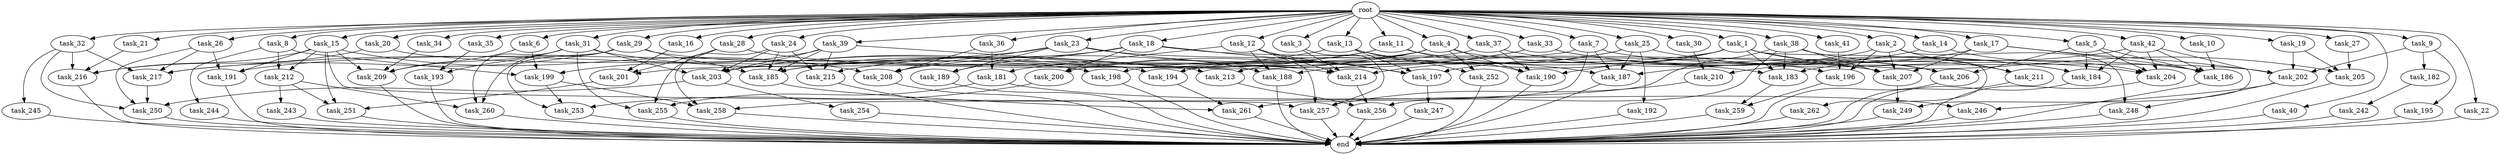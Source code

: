 digraph G {
  task_208 [size="1382979469.312000"];
  task_9 [size="1.024000"];
  task_191 [size="1623497637.888000"];
  task_247 [size="137438953.472000"];
  task_181 [size="858993459.200000"];
  task_27 [size="1.024000"];
  task_251 [size="1752346656.768000"];
  task_4 [size="1.024000"];
  task_2 [size="1.024000"];
  task_13 [size="1.024000"];
  task_260 [size="764504178.688000"];
  task_256 [size="773094113.280000"];
  task_207 [size="1675037245.440000"];
  task_186 [size="2456721293.312000"];
  task_41 [size="1.024000"];
  task_258 [size="1211180777.472000"];
  task_245 [size="34359738.368000"];
  task_6 [size="1.024000"];
  task_32 [size="1.024000"];
  task_216 [size="2448131358.720000"];
  task_189 [size="352187318.272000"];
  task_188 [size="1382979469.312000"];
  task_33 [size="1.024000"];
  task_259 [size="171798691.840000"];
  task_183 [size="1082331758.592000"];
  task_31 [size="1.024000"];
  task_14 [size="1.024000"];
  task_36 [size="1.024000"];
  task_16 [size="1.024000"];
  task_185 [size="2293512536.064000"];
  task_249 [size="841813590.016000"];
  task_194 [size="730144440.320000"];
  task_40 [size="1.024000"];
  task_252 [size="1408749273.088000"];
  task_15 [size="1.024000"];
  task_10 [size="1.024000"];
  task_29 [size="1.024000"];
  task_199 [size="1468878815.232000"];
  task_209 [size="2284922601.472000"];
  task_250 [size="635655159.808000"];
  task_205 [size="1717986918.400000"];
  task_190 [size="2413771620.352000"];
  task_26 [size="1.024000"];
  task_25 [size="1.024000"];
  task_201 [size="987842478.080000"];
  end [size="0.000000"];
  task_192 [size="695784701.952000"];
  task_19 [size="1.024000"];
  task_18 [size="1.024000"];
  task_12 [size="1.024000"];
  task_210 [size="858993459.200000"];
  task_182 [size="420906795.008000"];
  task_197 [size="1391569403.904000"];
  task_242 [size="858993459.200000"];
  task_253 [size="1477468749.824000"];
  task_202 [size="2216203124.736000"];
  task_246 [size="584115552.256000"];
  task_261 [size="2104533975.040000"];
  task_184 [size="1597727834.112000"];
  task_21 [size="1.024000"];
  task_37 [size="1.024000"];
  task_244 [size="77309411.328000"];
  task_196 [size="292057776.128000"];
  task_187 [size="1975684956.160000"];
  task_23 [size="1.024000"];
  root [size="0.000000"];
  task_5 [size="1.024000"];
  task_195 [size="420906795.008000"];
  task_193 [size="498216206.336000"];
  task_11 [size="1.024000"];
  task_243 [size="34359738.368000"];
  task_200 [size="987842478.080000"];
  task_3 [size="1.024000"];
  task_212 [size="936302870.528000"];
  task_213 [size="1554778161.152000"];
  task_206 [size="936302870.528000"];
  task_39 [size="1.024000"];
  task_22 [size="1.024000"];
  task_28 [size="1.024000"];
  task_7 [size="1.024000"];
  task_215 [size="1769526525.952000"];
  task_34 [size="1.024000"];
  task_262 [size="309237645.312000"];
  task_254 [size="77309411.328000"];
  task_257 [size="1932735283.200000"];
  task_211 [size="214748364.800000"];
  task_17 [size="1.024000"];
  task_248 [size="111669149.696000"];
  task_214 [size="1769526525.952000"];
  task_20 [size="1.024000"];
  task_217 [size="695784701.952000"];
  task_198 [size="1005022347.264000"];
  task_1 [size="1.024000"];
  task_42 [size="1.024000"];
  task_204 [size="1700807049.216000"];
  task_35 [size="1.024000"];
  task_30 [size="1.024000"];
  task_203 [size="2576980377.600000"];
  task_38 [size="1.024000"];
  task_24 [size="1.024000"];
  task_255 [size="1185410973.696000"];
  task_8 [size="1.024000"];

  task_208 -> end [size="1.000000"];
  task_9 -> task_195 [size="411041792.000000"];
  task_9 -> task_182 [size="411041792.000000"];
  task_9 -> task_202 [size="411041792.000000"];
  task_191 -> end [size="1.000000"];
  task_247 -> end [size="1.000000"];
  task_181 -> task_246 [size="536870912.000000"];
  task_181 -> task_255 [size="536870912.000000"];
  task_27 -> task_205 [size="838860800.000000"];
  task_251 -> end [size="1.000000"];
  task_4 -> task_252 [size="838860800.000000"];
  task_4 -> task_185 [size="838860800.000000"];
  task_4 -> task_190 [size="838860800.000000"];
  task_4 -> task_215 [size="838860800.000000"];
  task_4 -> task_186 [size="838860800.000000"];
  task_4 -> task_213 [size="838860800.000000"];
  task_2 -> task_207 [size="75497472.000000"];
  task_2 -> task_248 [size="75497472.000000"];
  task_2 -> task_197 [size="75497472.000000"];
  task_2 -> task_211 [size="75497472.000000"];
  task_2 -> task_196 [size="75497472.000000"];
  task_13 -> task_187 [size="536870912.000000"];
  task_13 -> task_203 [size="536870912.000000"];
  task_13 -> task_252 [size="536870912.000000"];
  task_13 -> task_197 [size="536870912.000000"];
  task_260 -> end [size="1.000000"];
  task_256 -> end [size="1.000000"];
  task_207 -> task_249 [size="411041792.000000"];
  task_186 -> end [size="1.000000"];
  task_41 -> task_196 [size="75497472.000000"];
  task_258 -> end [size="1.000000"];
  task_245 -> end [size="1.000000"];
  task_6 -> task_209 [size="679477248.000000"];
  task_6 -> task_199 [size="679477248.000000"];
  task_32 -> task_245 [size="33554432.000000"];
  task_32 -> task_250 [size="33554432.000000"];
  task_32 -> task_217 [size="33554432.000000"];
  task_32 -> task_216 [size="33554432.000000"];
  task_216 -> end [size="1.000000"];
  task_189 -> end [size="1.000000"];
  task_188 -> end [size="1.000000"];
  task_33 -> task_200 [size="75497472.000000"];
  task_33 -> task_184 [size="75497472.000000"];
  task_33 -> task_208 [size="75497472.000000"];
  task_33 -> task_206 [size="75497472.000000"];
  task_259 -> end [size="1.000000"];
  task_183 -> task_259 [size="134217728.000000"];
  task_31 -> task_194 [size="411041792.000000"];
  task_31 -> task_209 [size="411041792.000000"];
  task_31 -> task_260 [size="411041792.000000"];
  task_31 -> task_203 [size="411041792.000000"];
  task_31 -> task_193 [size="411041792.000000"];
  task_31 -> task_255 [size="411041792.000000"];
  task_14 -> task_187 [size="33554432.000000"];
  task_14 -> task_204 [size="33554432.000000"];
  task_36 -> task_181 [size="301989888.000000"];
  task_36 -> task_208 [size="301989888.000000"];
  task_16 -> task_201 [size="75497472.000000"];
  task_185 -> task_261 [size="536870912.000000"];
  task_249 -> end [size="1.000000"];
  task_194 -> task_261 [size="838860800.000000"];
  task_40 -> end [size="1.000000"];
  task_252 -> end [size="1.000000"];
  task_15 -> task_209 [size="838860800.000000"];
  task_15 -> task_257 [size="838860800.000000"];
  task_15 -> task_191 [size="838860800.000000"];
  task_15 -> task_216 [size="838860800.000000"];
  task_15 -> task_212 [size="838860800.000000"];
  task_15 -> task_251 [size="838860800.000000"];
  task_15 -> task_208 [size="838860800.000000"];
  task_10 -> task_186 [size="75497472.000000"];
  task_29 -> task_253 [size="301989888.000000"];
  task_29 -> task_185 [size="301989888.000000"];
  task_29 -> task_260 [size="301989888.000000"];
  task_29 -> task_214 [size="301989888.000000"];
  task_29 -> task_217 [size="301989888.000000"];
  task_199 -> task_253 [size="838860800.000000"];
  task_199 -> task_258 [size="838860800.000000"];
  task_209 -> end [size="1.000000"];
  task_250 -> end [size="1.000000"];
  task_205 -> end [size="1.000000"];
  task_190 -> end [size="1.000000"];
  task_26 -> task_250 [size="209715200.000000"];
  task_26 -> task_217 [size="209715200.000000"];
  task_26 -> task_191 [size="209715200.000000"];
  task_25 -> task_187 [size="679477248.000000"];
  task_25 -> task_192 [size="679477248.000000"];
  task_25 -> task_188 [size="679477248.000000"];
  task_25 -> task_204 [size="679477248.000000"];
  task_25 -> task_214 [size="679477248.000000"];
  task_201 -> task_251 [size="838860800.000000"];
  task_192 -> end [size="1.000000"];
  task_19 -> task_205 [size="536870912.000000"];
  task_19 -> task_202 [size="536870912.000000"];
  task_18 -> task_189 [size="209715200.000000"];
  task_18 -> task_207 [size="209715200.000000"];
  task_18 -> task_185 [size="209715200.000000"];
  task_18 -> task_197 [size="209715200.000000"];
  task_18 -> task_200 [size="209715200.000000"];
  task_12 -> task_197 [size="536870912.000000"];
  task_12 -> task_188 [size="536870912.000000"];
  task_12 -> task_257 [size="536870912.000000"];
  task_12 -> task_214 [size="536870912.000000"];
  task_12 -> task_181 [size="536870912.000000"];
  task_210 -> task_257 [size="301989888.000000"];
  task_182 -> task_242 [size="838860800.000000"];
  task_197 -> task_247 [size="134217728.000000"];
  task_242 -> end [size="1.000000"];
  task_253 -> end [size="1.000000"];
  task_202 -> task_246 [size="33554432.000000"];
  task_202 -> task_248 [size="33554432.000000"];
  task_246 -> end [size="1.000000"];
  task_261 -> end [size="1.000000"];
  task_184 -> end [size="1.000000"];
  task_21 -> task_216 [size="838860800.000000"];
  task_37 -> task_190 [size="536870912.000000"];
  task_37 -> task_184 [size="536870912.000000"];
  task_37 -> task_191 [size="536870912.000000"];
  task_244 -> end [size="1.000000"];
  task_196 -> task_259 [size="33554432.000000"];
  task_187 -> end [size="1.000000"];
  task_23 -> task_189 [size="134217728.000000"];
  task_23 -> task_188 [size="134217728.000000"];
  task_23 -> task_208 [size="134217728.000000"];
  task_23 -> task_217 [size="134217728.000000"];
  task_23 -> task_196 [size="134217728.000000"];
  root -> task_12 [size="1.000000"];
  root -> task_36 [size="1.000000"];
  root -> task_16 [size="1.000000"];
  root -> task_9 [size="1.000000"];
  root -> task_39 [size="1.000000"];
  root -> task_11 [size="1.000000"];
  root -> task_22 [size="1.000000"];
  root -> task_7 [size="1.000000"];
  root -> task_33 [size="1.000000"];
  root -> task_28 [size="1.000000"];
  root -> task_4 [size="1.000000"];
  root -> task_34 [size="1.000000"];
  root -> task_2 [size="1.000000"];
  root -> task_15 [size="1.000000"];
  root -> task_10 [size="1.000000"];
  root -> task_29 [size="1.000000"];
  root -> task_21 [size="1.000000"];
  root -> task_17 [size="1.000000"];
  root -> task_18 [size="1.000000"];
  root -> task_41 [size="1.000000"];
  root -> task_20 [size="1.000000"];
  root -> task_23 [size="1.000000"];
  root -> task_42 [size="1.000000"];
  root -> task_6 [size="1.000000"];
  root -> task_32 [size="1.000000"];
  root -> task_5 [size="1.000000"];
  root -> task_37 [size="1.000000"];
  root -> task_26 [size="1.000000"];
  root -> task_25 [size="1.000000"];
  root -> task_31 [size="1.000000"];
  root -> task_35 [size="1.000000"];
  root -> task_13 [size="1.000000"];
  root -> task_30 [size="1.000000"];
  root -> task_19 [size="1.000000"];
  root -> task_1 [size="1.000000"];
  root -> task_40 [size="1.000000"];
  root -> task_38 [size="1.000000"];
  root -> task_24 [size="1.000000"];
  root -> task_3 [size="1.000000"];
  root -> task_8 [size="1.000000"];
  root -> task_27 [size="1.000000"];
  root -> task_14 [size="1.000000"];
  task_5 -> task_204 [size="536870912.000000"];
  task_5 -> task_186 [size="536870912.000000"];
  task_5 -> task_184 [size="536870912.000000"];
  task_5 -> task_206 [size="536870912.000000"];
  task_195 -> end [size="1.000000"];
  task_193 -> end [size="1.000000"];
  task_11 -> task_203 [size="679477248.000000"];
  task_11 -> task_200 [size="679477248.000000"];
  task_11 -> task_207 [size="679477248.000000"];
  task_11 -> task_190 [size="679477248.000000"];
  task_243 -> end [size="1.000000"];
  task_200 -> task_253 [size="301989888.000000"];
  task_3 -> task_257 [size="209715200.000000"];
  task_3 -> task_214 [size="209715200.000000"];
  task_212 -> task_243 [size="33554432.000000"];
  task_212 -> task_260 [size="33554432.000000"];
  task_212 -> task_251 [size="33554432.000000"];
  task_213 -> task_256 [size="209715200.000000"];
  task_206 -> end [size="1.000000"];
  task_39 -> task_203 [size="679477248.000000"];
  task_39 -> task_185 [size="679477248.000000"];
  task_39 -> task_199 [size="679477248.000000"];
  task_39 -> task_215 [size="679477248.000000"];
  task_39 -> task_213 [size="679477248.000000"];
  task_22 -> end [size="1.000000"];
  task_28 -> task_183 [size="209715200.000000"];
  task_28 -> task_201 [size="209715200.000000"];
  task_28 -> task_255 [size="209715200.000000"];
  task_7 -> task_187 [size="679477248.000000"];
  task_7 -> task_201 [size="679477248.000000"];
  task_7 -> task_261 [size="679477248.000000"];
  task_7 -> task_202 [size="679477248.000000"];
  task_215 -> end [size="1.000000"];
  task_34 -> task_209 [size="301989888.000000"];
  task_262 -> end [size="1.000000"];
  task_254 -> end [size="1.000000"];
  task_257 -> end [size="1.000000"];
  task_211 -> end [size="1.000000"];
  task_17 -> task_207 [size="536870912.000000"];
  task_17 -> task_186 [size="536870912.000000"];
  task_17 -> task_210 [size="536870912.000000"];
  task_17 -> task_202 [size="536870912.000000"];
  task_248 -> end [size="1.000000"];
  task_214 -> task_256 [size="411041792.000000"];
  task_20 -> task_198 [size="679477248.000000"];
  task_20 -> task_216 [size="679477248.000000"];
  task_217 -> task_250 [size="301989888.000000"];
  task_198 -> end [size="1.000000"];
  task_1 -> task_183 [size="301989888.000000"];
  task_1 -> task_262 [size="301989888.000000"];
  task_1 -> task_206 [size="301989888.000000"];
  task_1 -> task_205 [size="301989888.000000"];
  task_1 -> task_190 [size="301989888.000000"];
  task_1 -> task_194 [size="301989888.000000"];
  task_1 -> task_198 [size="301989888.000000"];
  task_42 -> task_183 [size="411041792.000000"];
  task_42 -> task_204 [size="411041792.000000"];
  task_42 -> task_186 [size="411041792.000000"];
  task_42 -> task_249 [size="411041792.000000"];
  task_42 -> task_184 [size="411041792.000000"];
  task_204 -> end [size="1.000000"];
  task_35 -> task_193 [size="75497472.000000"];
  task_30 -> task_210 [size="301989888.000000"];
  task_203 -> task_250 [size="75497472.000000"];
  task_203 -> task_254 [size="75497472.000000"];
  task_38 -> task_207 [size="134217728.000000"];
  task_38 -> task_183 [size="134217728.000000"];
  task_38 -> task_256 [size="134217728.000000"];
  task_38 -> task_211 [size="134217728.000000"];
  task_38 -> task_258 [size="134217728.000000"];
  task_24 -> task_203 [size="209715200.000000"];
  task_24 -> task_215 [size="209715200.000000"];
  task_24 -> task_185 [size="209715200.000000"];
  task_24 -> task_258 [size="209715200.000000"];
  task_255 -> end [size="1.000000"];
  task_8 -> task_199 [size="75497472.000000"];
  task_8 -> task_244 [size="75497472.000000"];
  task_8 -> task_212 [size="75497472.000000"];
}
